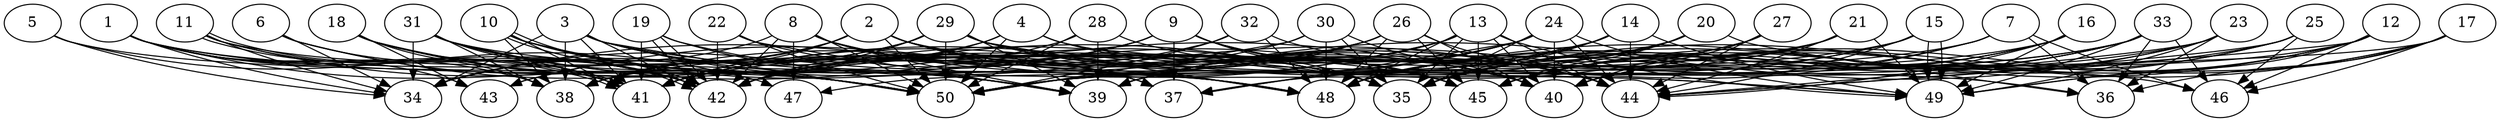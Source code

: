 // DAG automatically generated by daggen at Thu Oct  3 14:07:57 2019
// ./daggen --dot -n 50 --ccr 0.4 --fat 0.9 --regular 0.9 --density 0.7 --mindata 5242880 --maxdata 52428800 
digraph G {
  1 [size="79270400", alpha="0.01", expect_size="31708160"] 
  1 -> 34 [size ="31708160"]
  1 -> 38 [size ="31708160"]
  1 -> 41 [size ="31708160"]
  1 -> 42 [size ="31708160"]
  1 -> 43 [size ="31708160"]
  1 -> 45 [size ="31708160"]
  1 -> 48 [size ="31708160"]
  1 -> 50 [size ="31708160"]
  2 [size="92979200", alpha="0.09", expect_size="37191680"] 
  2 -> 34 [size ="37191680"]
  2 -> 37 [size ="37191680"]
  2 -> 38 [size ="37191680"]
  2 -> 40 [size ="37191680"]
  2 -> 41 [size ="37191680"]
  2 -> 45 [size ="37191680"]
  2 -> 48 [size ="37191680"]
  2 -> 49 [size ="37191680"]
  2 -> 50 [size ="37191680"]
  3 [size="119365120", alpha="0.11", expect_size="47746048"] 
  3 -> 34 [size ="47746048"]
  3 -> 37 [size ="47746048"]
  3 -> 38 [size ="47746048"]
  3 -> 41 [size ="47746048"]
  3 -> 42 [size ="47746048"]
  3 -> 45 [size ="47746048"]
  3 -> 48 [size ="47746048"]
  3 -> 49 [size ="47746048"]
  3 -> 50 [size ="47746048"]
  4 [size="72302080", alpha="0.16", expect_size="28920832"] 
  4 -> 38 [size ="28920832"]
  4 -> 42 [size ="28920832"]
  4 -> 45 [size ="28920832"]
  4 -> 46 [size ="28920832"]
  4 -> 50 [size ="28920832"]
  5 [size="116416000", alpha="0.20", expect_size="46566400"] 
  5 -> 34 [size ="46566400"]
  5 -> 47 [size ="46566400"]
  5 -> 50 [size ="46566400"]
  6 [size="54533120", alpha="0.08", expect_size="21813248"] 
  6 -> 34 [size ="21813248"]
  6 -> 39 [size ="21813248"]
  6 -> 42 [size ="21813248"]
  6 -> 50 [size ="21813248"]
  7 [size="111111680", alpha="0.06", expect_size="44444672"] 
  7 -> 36 [size ="44444672"]
  7 -> 37 [size ="44444672"]
  7 -> 39 [size ="44444672"]
  7 -> 42 [size ="44444672"]
  7 -> 46 [size ="44444672"]
  8 [size="107985920", alpha="0.20", expect_size="43194368"] 
  8 -> 34 [size ="43194368"]
  8 -> 35 [size ="43194368"]
  8 -> 37 [size ="43194368"]
  8 -> 39 [size ="43194368"]
  8 -> 42 [size ="43194368"]
  8 -> 44 [size ="43194368"]
  8 -> 47 [size ="43194368"]
  8 -> 50 [size ="43194368"]
  9 [size="21688320", alpha="0.19", expect_size="8675328"] 
  9 -> 34 [size ="8675328"]
  9 -> 35 [size ="8675328"]
  9 -> 37 [size ="8675328"]
  9 -> 40 [size ="8675328"]
  9 -> 41 [size ="8675328"]
  9 -> 42 [size ="8675328"]
  9 -> 44 [size ="8675328"]
  9 -> 45 [size ="8675328"]
  10 [size="29061120", alpha="0.11", expect_size="11624448"] 
  10 -> 35 [size ="11624448"]
  10 -> 38 [size ="11624448"]
  10 -> 39 [size ="11624448"]
  10 -> 41 [size ="11624448"]
  10 -> 42 [size ="11624448"]
  10 -> 42 [size ="11624448"]
  10 -> 48 [size ="11624448"]
  10 -> 50 [size ="11624448"]
  11 [size="128238080", alpha="0.02", expect_size="51295232"] 
  11 -> 34 [size ="51295232"]
  11 -> 35 [size ="51295232"]
  11 -> 41 [size ="51295232"]
  11 -> 41 [size ="51295232"]
  11 -> 42 [size ="51295232"]
  11 -> 50 [size ="51295232"]
  12 [size="16791040", alpha="0.03", expect_size="6716416"] 
  12 -> 39 [size ="6716416"]
  12 -> 40 [size ="6716416"]
  12 -> 44 [size ="6716416"]
  12 -> 45 [size ="6716416"]
  12 -> 46 [size ="6716416"]
  12 -> 48 [size ="6716416"]
  12 -> 49 [size ="6716416"]
  13 [size="67443200", alpha="0.08", expect_size="26977280"] 
  13 -> 34 [size ="26977280"]
  13 -> 35 [size ="26977280"]
  13 -> 39 [size ="26977280"]
  13 -> 40 [size ="26977280"]
  13 -> 43 [size ="26977280"]
  13 -> 44 [size ="26977280"]
  13 -> 45 [size ="26977280"]
  13 -> 48 [size ="26977280"]
  13 -> 49 [size ="26977280"]
  14 [size="130769920", alpha="0.14", expect_size="52307968"] 
  14 -> 35 [size ="52307968"]
  14 -> 37 [size ="52307968"]
  14 -> 41 [size ="52307968"]
  14 -> 44 [size ="52307968"]
  14 -> 48 [size ="52307968"]
  14 -> 49 [size ="52307968"]
  15 [size="106301440", alpha="0.09", expect_size="42520576"] 
  15 -> 38 [size ="42520576"]
  15 -> 39 [size ="42520576"]
  15 -> 44 [size ="42520576"]
  15 -> 48 [size ="42520576"]
  15 -> 49 [size ="42520576"]
  15 -> 49 [size ="42520576"]
  16 [size="104414720", alpha="0.07", expect_size="41765888"] 
  16 -> 35 [size ="41765888"]
  16 -> 42 [size ="41765888"]
  16 -> 44 [size ="41765888"]
  16 -> 45 [size ="41765888"]
  16 -> 48 [size ="41765888"]
  16 -> 49 [size ="41765888"]
  17 [size="31252480", alpha="0.11", expect_size="12500992"] 
  17 -> 35 [size ="12500992"]
  17 -> 36 [size ="12500992"]
  17 -> 40 [size ="12500992"]
  17 -> 46 [size ="12500992"]
  17 -> 47 [size ="12500992"]
  17 -> 49 [size ="12500992"]
  18 [size="65126400", alpha="0.16", expect_size="26050560"] 
  18 -> 35 [size ="26050560"]
  18 -> 38 [size ="26050560"]
  18 -> 39 [size ="26050560"]
  18 -> 42 [size ="26050560"]
  18 -> 43 [size ="26050560"]
  18 -> 50 [size ="26050560"]
  19 [size="63805440", alpha="0.20", expect_size="25522176"] 
  19 -> 39 [size ="25522176"]
  19 -> 41 [size ="25522176"]
  19 -> 42 [size ="25522176"]
  19 -> 42 [size ="25522176"]
  19 -> 44 [size ="25522176"]
  20 [size="57999360", alpha="0.02", expect_size="23199744"] 
  20 -> 35 [size ="23199744"]
  20 -> 36 [size ="23199744"]
  20 -> 39 [size ="23199744"]
  20 -> 42 [size ="23199744"]
  20 -> 45 [size ="23199744"]
  21 [size="124495360", alpha="0.16", expect_size="49798144"] 
  21 -> 39 [size ="49798144"]
  21 -> 44 [size ="49798144"]
  21 -> 45 [size ="49798144"]
  21 -> 49 [size ="49798144"]
  21 -> 50 [size ="49798144"]
  22 [size="19527680", alpha="0.03", expect_size="7811072"] 
  22 -> 35 [size ="7811072"]
  22 -> 39 [size ="7811072"]
  22 -> 42 [size ="7811072"]
  22 -> 50 [size ="7811072"]
  23 [size="34859520", alpha="0.08", expect_size="13943808"] 
  23 -> 36 [size ="13943808"]
  23 -> 39 [size ="13943808"]
  23 -> 44 [size ="13943808"]
  23 -> 45 [size ="13943808"]
  23 -> 49 [size ="13943808"]
  23 -> 50 [size ="13943808"]
  24 [size="83143680", alpha="0.03", expect_size="33257472"] 
  24 -> 35 [size ="33257472"]
  24 -> 37 [size ="33257472"]
  24 -> 39 [size ="33257472"]
  24 -> 40 [size ="33257472"]
  24 -> 41 [size ="33257472"]
  24 -> 44 [size ="33257472"]
  24 -> 49 [size ="33257472"]
  24 -> 50 [size ="33257472"]
  25 [size="47836160", alpha="0.15", expect_size="19134464"] 
  25 -> 35 [size ="19134464"]
  25 -> 40 [size ="19134464"]
  25 -> 44 [size ="19134464"]
  25 -> 46 [size ="19134464"]
  25 -> 50 [size ="19134464"]
  26 [size="100792320", alpha="0.15", expect_size="40316928"] 
  26 -> 38 [size ="40316928"]
  26 -> 40 [size ="40316928"]
  26 -> 42 [size ="40316928"]
  26 -> 44 [size ="40316928"]
  26 -> 45 [size ="40316928"]
  26 -> 48 [size ="40316928"]
  26 -> 50 [size ="40316928"]
  27 [size="23992320", alpha="0.11", expect_size="9596928"] 
  27 -> 40 [size ="9596928"]
  27 -> 44 [size ="9596928"]
  27 -> 48 [size ="9596928"]
  27 -> 50 [size ="9596928"]
  28 [size="86538240", alpha="0.03", expect_size="34615296"] 
  28 -> 39 [size ="34615296"]
  28 -> 42 [size ="34615296"]
  28 -> 44 [size ="34615296"]
  28 -> 50 [size ="34615296"]
  29 [size="60561920", alpha="0.17", expect_size="24224768"] 
  29 -> 34 [size ="24224768"]
  29 -> 36 [size ="24224768"]
  29 -> 39 [size ="24224768"]
  29 -> 40 [size ="24224768"]
  29 -> 42 [size ="24224768"]
  29 -> 43 [size ="24224768"]
  29 -> 45 [size ="24224768"]
  29 -> 48 [size ="24224768"]
  29 -> 50 [size ="24224768"]
  30 [size="59496960", alpha="0.14", expect_size="23798784"] 
  30 -> 35 [size ="23798784"]
  30 -> 40 [size ="23798784"]
  30 -> 42 [size ="23798784"]
  30 -> 48 [size ="23798784"]
  30 -> 50 [size ="23798784"]
  31 [size="71782400", alpha="0.10", expect_size="28712960"] 
  31 -> 34 [size ="28712960"]
  31 -> 38 [size ="28712960"]
  31 -> 39 [size ="28712960"]
  31 -> 40 [size ="28712960"]
  31 -> 41 [size ="28712960"]
  31 -> 42 [size ="28712960"]
  31 -> 48 [size ="28712960"]
  31 -> 50 [size ="28712960"]
  32 [size="45616640", alpha="0.06", expect_size="18246656"] 
  32 -> 41 [size ="18246656"]
  32 -> 44 [size ="18246656"]
  32 -> 48 [size ="18246656"]
  32 -> 50 [size ="18246656"]
  33 [size="60866560", alpha="0.12", expect_size="24346624"] 
  33 -> 35 [size ="24346624"]
  33 -> 36 [size ="24346624"]
  33 -> 41 [size ="24346624"]
  33 -> 45 [size ="24346624"]
  33 -> 46 [size ="24346624"]
  33 -> 48 [size ="24346624"]
  33 -> 49 [size ="24346624"]
  33 -> 50 [size ="24346624"]
  34 [size="105830400", alpha="0.18", expect_size="42332160"] 
  35 [size="121740800", alpha="0.20", expect_size="48696320"] 
  36 [size="93941760", alpha="0.17", expect_size="37576704"] 
  37 [size="63859200", alpha="0.17", expect_size="25543680"] 
  38 [size="129502720", alpha="0.06", expect_size="51801088"] 
  39 [size="31856640", alpha="0.03", expect_size="12742656"] 
  40 [size="15431680", alpha="0.08", expect_size="6172672"] 
  41 [size="96184320", alpha="0.12", expect_size="38473728"] 
  42 [size="35353600", alpha="0.18", expect_size="14141440"] 
  43 [size="72552960", alpha="0.06", expect_size="29021184"] 
  44 [size="26191360", alpha="0.07", expect_size="10476544"] 
  45 [size="13928960", alpha="0.14", expect_size="5571584"] 
  46 [size="128965120", alpha="0.15", expect_size="51586048"] 
  47 [size="108712960", alpha="0.18", expect_size="43485184"] 
  48 [size="89285120", alpha="0.14", expect_size="35714048"] 
  49 [size="122698240", alpha="0.18", expect_size="49079296"] 
  50 [size="23728640", alpha="0.10", expect_size="9491456"] 
}
